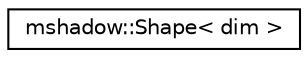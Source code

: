 digraph "Graphical Class Hierarchy"
{
 // LATEX_PDF_SIZE
  edge [fontname="Helvetica",fontsize="10",labelfontname="Helvetica",labelfontsize="10"];
  node [fontname="Helvetica",fontsize="10",shape=record];
  rankdir="LR";
  Node0 [label="mshadow::Shape\< dim \>",height=0.2,width=0.4,color="black", fillcolor="white", style="filled",URL="$structmshadow_1_1Shape.html",tooltip=" "];
}
